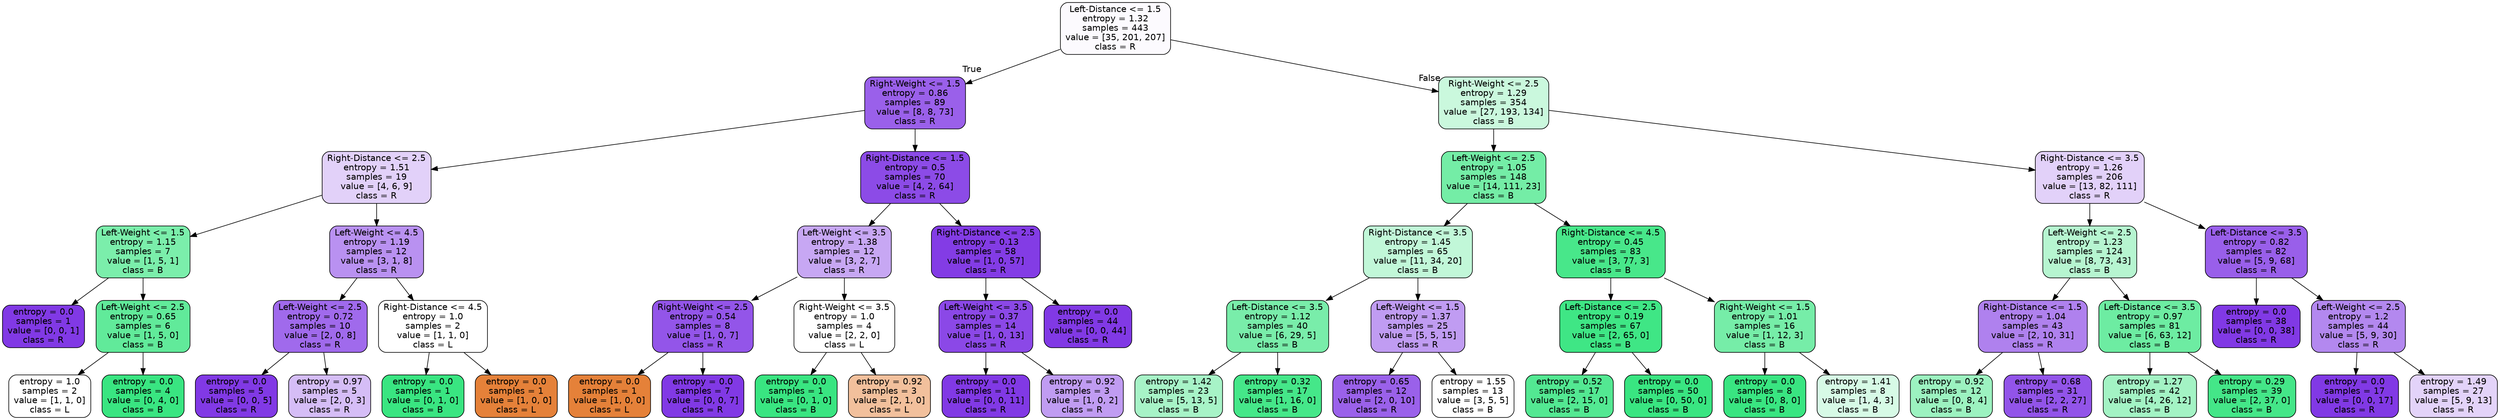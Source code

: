 digraph Tree {
node [shape=box, style="filled, rounded", color="black", fontname=helvetica] ;
edge [fontname=helvetica] ;
0 [label="Left-Distance <= 1.5\nentropy = 1.32\nsamples = 443\nvalue = [35, 201, 207]\nclass = R", fillcolor="#fcfafe"] ;
1 [label="Right-Weight <= 1.5\nentropy = 0.86\nsamples = 89\nvalue = [8, 8, 73]\nclass = R", fillcolor="#9a60ea"] ;
0 -> 1 [labeldistance=2.5, labelangle=45, headlabel="True"] ;
2 [label="Right-Distance <= 2.5\nentropy = 1.51\nsamples = 19\nvalue = [4, 6, 9]\nclass = R", fillcolor="#e2d1f9"] ;
1 -> 2 ;
3 [label="Left-Weight <= 1.5\nentropy = 1.15\nsamples = 7\nvalue = [1, 5, 1]\nclass = B", fillcolor="#7beeab"] ;
2 -> 3 ;
4 [label="entropy = 0.0\nsamples = 1\nvalue = [0, 0, 1]\nclass = R", fillcolor="#8139e5"] ;
3 -> 4 ;
5 [label="Left-Weight <= 2.5\nentropy = 0.65\nsamples = 6\nvalue = [1, 5, 0]\nclass = B", fillcolor="#61ea9a"] ;
3 -> 5 ;
6 [label="entropy = 1.0\nsamples = 2\nvalue = [1, 1, 0]\nclass = L", fillcolor="#ffffff"] ;
5 -> 6 ;
7 [label="entropy = 0.0\nsamples = 4\nvalue = [0, 4, 0]\nclass = B", fillcolor="#39e581"] ;
5 -> 7 ;
8 [label="Left-Weight <= 4.5\nentropy = 1.19\nsamples = 12\nvalue = [3, 1, 8]\nclass = R", fillcolor="#b991f1"] ;
2 -> 8 ;
9 [label="Left-Weight <= 2.5\nentropy = 0.72\nsamples = 10\nvalue = [2, 0, 8]\nclass = R", fillcolor="#a06aec"] ;
8 -> 9 ;
10 [label="entropy = 0.0\nsamples = 5\nvalue = [0, 0, 5]\nclass = R", fillcolor="#8139e5"] ;
9 -> 10 ;
11 [label="entropy = 0.97\nsamples = 5\nvalue = [2, 0, 3]\nclass = R", fillcolor="#d5bdf6"] ;
9 -> 11 ;
12 [label="Right-Distance <= 4.5\nentropy = 1.0\nsamples = 2\nvalue = [1, 1, 0]\nclass = L", fillcolor="#ffffff"] ;
8 -> 12 ;
13 [label="entropy = 0.0\nsamples = 1\nvalue = [0, 1, 0]\nclass = B", fillcolor="#39e581"] ;
12 -> 13 ;
14 [label="entropy = 0.0\nsamples = 1\nvalue = [1, 0, 0]\nclass = L", fillcolor="#e58139"] ;
12 -> 14 ;
15 [label="Right-Distance <= 1.5\nentropy = 0.5\nsamples = 70\nvalue = [4, 2, 64]\nclass = R", fillcolor="#8c4be7"] ;
1 -> 15 ;
16 [label="Left-Weight <= 3.5\nentropy = 1.38\nsamples = 12\nvalue = [3, 2, 7]\nclass = R", fillcolor="#c7a7f3"] ;
15 -> 16 ;
17 [label="Right-Weight <= 2.5\nentropy = 0.54\nsamples = 8\nvalue = [1, 0, 7]\nclass = R", fillcolor="#9355e9"] ;
16 -> 17 ;
18 [label="entropy = 0.0\nsamples = 1\nvalue = [1, 0, 0]\nclass = L", fillcolor="#e58139"] ;
17 -> 18 ;
19 [label="entropy = 0.0\nsamples = 7\nvalue = [0, 0, 7]\nclass = R", fillcolor="#8139e5"] ;
17 -> 19 ;
20 [label="Right-Weight <= 3.5\nentropy = 1.0\nsamples = 4\nvalue = [2, 2, 0]\nclass = L", fillcolor="#ffffff"] ;
16 -> 20 ;
21 [label="entropy = 0.0\nsamples = 1\nvalue = [0, 1, 0]\nclass = B", fillcolor="#39e581"] ;
20 -> 21 ;
22 [label="entropy = 0.92\nsamples = 3\nvalue = [2, 1, 0]\nclass = L", fillcolor="#f2c09c"] ;
20 -> 22 ;
23 [label="Right-Distance <= 2.5\nentropy = 0.13\nsamples = 58\nvalue = [1, 0, 57]\nclass = R", fillcolor="#833ce5"] ;
15 -> 23 ;
24 [label="Left-Weight <= 3.5\nentropy = 0.37\nsamples = 14\nvalue = [1, 0, 13]\nclass = R", fillcolor="#8b48e7"] ;
23 -> 24 ;
25 [label="entropy = 0.0\nsamples = 11\nvalue = [0, 0, 11]\nclass = R", fillcolor="#8139e5"] ;
24 -> 25 ;
26 [label="entropy = 0.92\nsamples = 3\nvalue = [1, 0, 2]\nclass = R", fillcolor="#c09cf2"] ;
24 -> 26 ;
27 [label="entropy = 0.0\nsamples = 44\nvalue = [0, 0, 44]\nclass = R", fillcolor="#8139e5"] ;
23 -> 27 ;
28 [label="Right-Weight <= 2.5\nentropy = 1.29\nsamples = 354\nvalue = [27, 193, 134]\nclass = B", fillcolor="#caf8dd"] ;
0 -> 28 [labeldistance=2.5, labelangle=-45, headlabel="False"] ;
29 [label="Left-Weight <= 2.5\nentropy = 1.05\nsamples = 148\nvalue = [14, 111, 23]\nclass = B", fillcolor="#74eda6"] ;
28 -> 29 ;
30 [label="Right-Distance <= 3.5\nentropy = 1.45\nsamples = 65\nvalue = [11, 34, 20]\nclass = B", fillcolor="#c1f7d8"] ;
29 -> 30 ;
31 [label="Left-Distance <= 3.5\nentropy = 1.12\nsamples = 40\nvalue = [6, 29, 5]\nclass = B", fillcolor="#79edaa"] ;
30 -> 31 ;
32 [label="entropy = 1.42\nsamples = 23\nvalue = [5, 13, 5]\nclass = B", fillcolor="#a7f3c7"] ;
31 -> 32 ;
33 [label="entropy = 0.32\nsamples = 17\nvalue = [1, 16, 0]\nclass = B", fillcolor="#45e789"] ;
31 -> 33 ;
34 [label="Left-Weight <= 1.5\nentropy = 1.37\nsamples = 25\nvalue = [5, 5, 15]\nclass = R", fillcolor="#c09cf2"] ;
30 -> 34 ;
35 [label="entropy = 0.65\nsamples = 12\nvalue = [2, 0, 10]\nclass = R", fillcolor="#9a61ea"] ;
34 -> 35 ;
36 [label="entropy = 1.55\nsamples = 13\nvalue = [3, 5, 5]\nclass = B", fillcolor="#ffffff"] ;
34 -> 36 ;
37 [label="Right-Distance <= 4.5\nentropy = 0.45\nsamples = 83\nvalue = [3, 77, 3]\nclass = B", fillcolor="#48e78a"] ;
29 -> 37 ;
38 [label="Left-Distance <= 2.5\nentropy = 0.19\nsamples = 67\nvalue = [2, 65, 0]\nclass = B", fillcolor="#3fe685"] ;
37 -> 38 ;
39 [label="entropy = 0.52\nsamples = 17\nvalue = [2, 15, 0]\nclass = B", fillcolor="#53e892"] ;
38 -> 39 ;
40 [label="entropy = 0.0\nsamples = 50\nvalue = [0, 50, 0]\nclass = B", fillcolor="#39e581"] ;
38 -> 40 ;
41 [label="Right-Weight <= 1.5\nentropy = 1.01\nsamples = 16\nvalue = [1, 12, 3]\nclass = B", fillcolor="#76eda8"] ;
37 -> 41 ;
42 [label="entropy = 0.0\nsamples = 8\nvalue = [0, 8, 0]\nclass = B", fillcolor="#39e581"] ;
41 -> 42 ;
43 [label="entropy = 1.41\nsamples = 8\nvalue = [1, 4, 3]\nclass = B", fillcolor="#d7fae6"] ;
41 -> 43 ;
44 [label="Right-Distance <= 3.5\nentropy = 1.26\nsamples = 206\nvalue = [13, 82, 111]\nclass = R", fillcolor="#e2d1f9"] ;
28 -> 44 ;
45 [label="Left-Weight <= 2.5\nentropy = 1.23\nsamples = 124\nvalue = [8, 73, 43]\nclass = B", fillcolor="#b6f5d0"] ;
44 -> 45 ;
46 [label="Right-Distance <= 1.5\nentropy = 1.04\nsamples = 43\nvalue = [2, 10, 31]\nclass = R", fillcolor="#af81ee"] ;
45 -> 46 ;
47 [label="entropy = 0.92\nsamples = 12\nvalue = [0, 8, 4]\nclass = B", fillcolor="#9cf2c0"] ;
46 -> 47 ;
48 [label="entropy = 0.68\nsamples = 31\nvalue = [2, 2, 27]\nclass = R", fillcolor="#9254e9"] ;
46 -> 48 ;
49 [label="Left-Distance <= 3.5\nentropy = 0.97\nsamples = 81\nvalue = [6, 63, 12]\nclass = B", fillcolor="#6deca2"] ;
45 -> 49 ;
50 [label="entropy = 1.27\nsamples = 42\nvalue = [4, 26, 12]\nclass = B", fillcolor="#a3f3c4"] ;
49 -> 50 ;
51 [label="entropy = 0.29\nsamples = 39\nvalue = [2, 37, 0]\nclass = B", fillcolor="#44e688"] ;
49 -> 51 ;
52 [label="Left-Distance <= 3.5\nentropy = 0.82\nsamples = 82\nvalue = [5, 9, 68]\nclass = R", fillcolor="#995fea"] ;
44 -> 52 ;
53 [label="entropy = 0.0\nsamples = 38\nvalue = [0, 0, 38]\nclass = R", fillcolor="#8139e5"] ;
52 -> 53 ;
54 [label="Left-Weight <= 2.5\nentropy = 1.2\nsamples = 44\nvalue = [5, 9, 30]\nclass = R", fillcolor="#b388ef"] ;
52 -> 54 ;
55 [label="entropy = 0.0\nsamples = 17\nvalue = [0, 0, 17]\nclass = R", fillcolor="#8139e5"] ;
54 -> 55 ;
56 [label="entropy = 1.49\nsamples = 27\nvalue = [5, 9, 13]\nclass = R", fillcolor="#e3d3f9"] ;
54 -> 56 ;
}